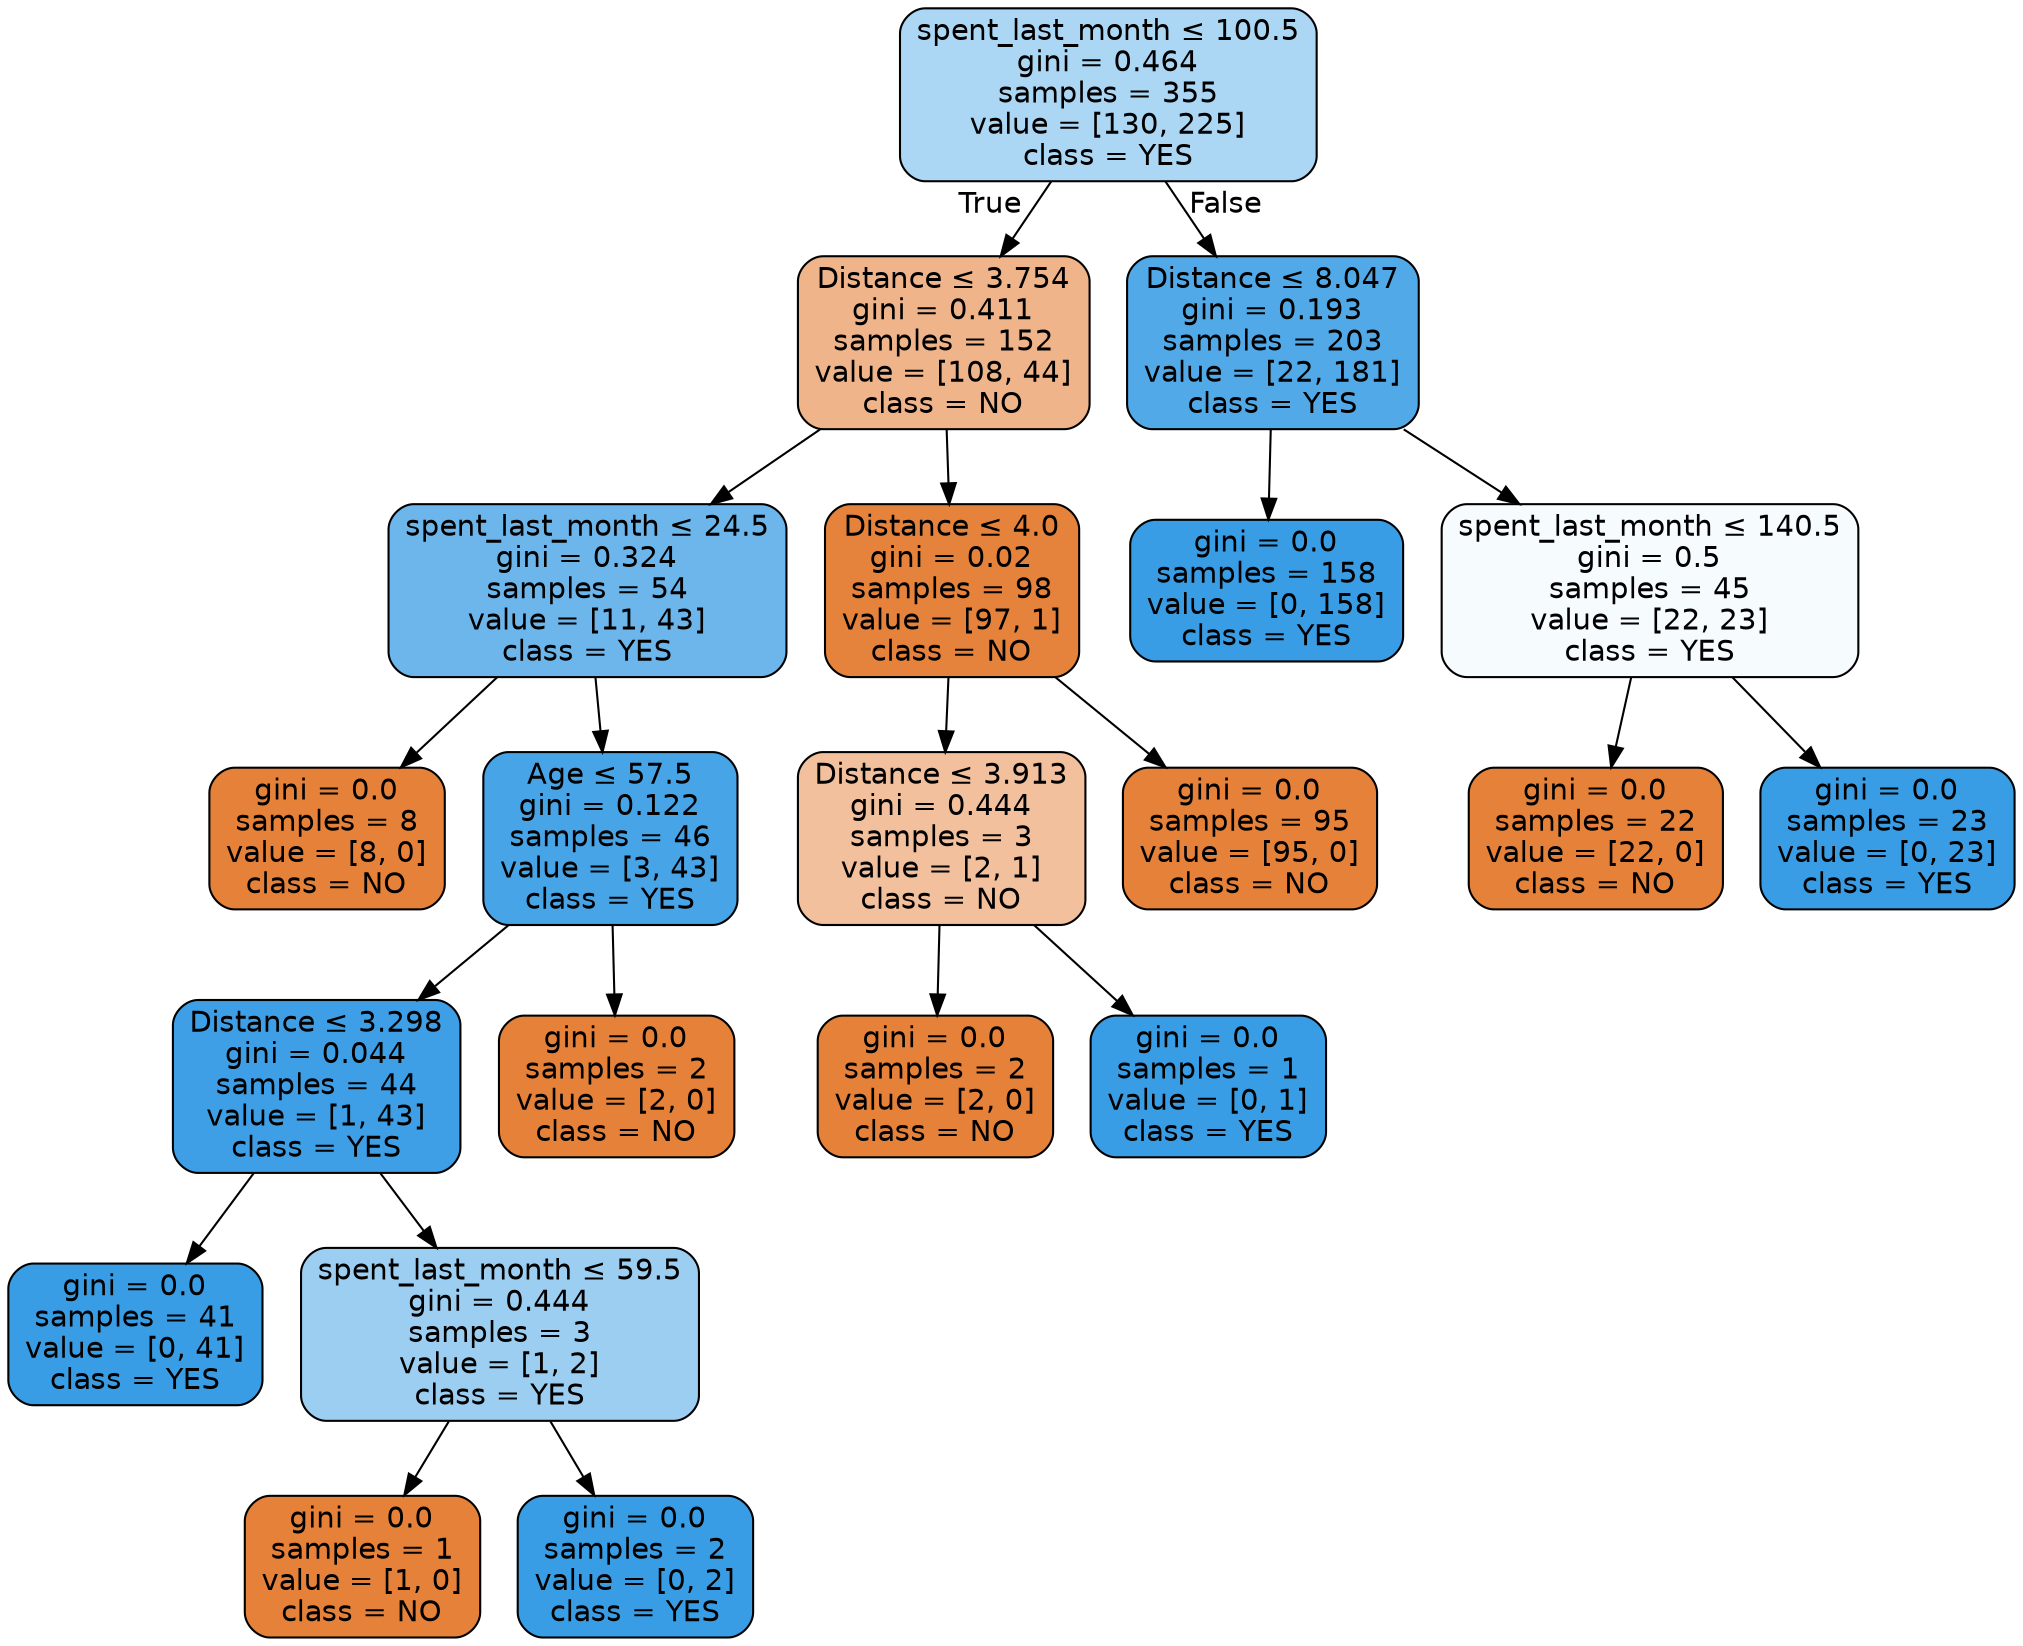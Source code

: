 digraph Tree {
node [shape=box, style="filled, rounded", color="black", fontname=helvetica] ;
edge [fontname=helvetica] ;
0 [label=<spent_last_month &le; 100.5<br/>gini = 0.464<br/>samples = 355<br/>value = [130, 225]<br/>class = YES>, fillcolor="#abd6f4"] ;
1 [label=<Distance &le; 3.754<br/>gini = 0.411<br/>samples = 152<br/>value = [108, 44]<br/>class = NO>, fillcolor="#f0b48a"] ;
0 -> 1 [labeldistance=2.5, labelangle=45, headlabel="True"] ;
2 [label=<spent_last_month &le; 24.5<br/>gini = 0.324<br/>samples = 54<br/>value = [11, 43]<br/>class = YES>, fillcolor="#6cb6ec"] ;
1 -> 2 ;
3 [label=<gini = 0.0<br/>samples = 8<br/>value = [8, 0]<br/>class = NO>, fillcolor="#e58139"] ;
2 -> 3 ;
4 [label=<Age &le; 57.5<br/>gini = 0.122<br/>samples = 46<br/>value = [3, 43]<br/>class = YES>, fillcolor="#47a4e7"] ;
2 -> 4 ;
5 [label=<Distance &le; 3.298<br/>gini = 0.044<br/>samples = 44<br/>value = [1, 43]<br/>class = YES>, fillcolor="#3e9fe6"] ;
4 -> 5 ;
6 [label=<gini = 0.0<br/>samples = 41<br/>value = [0, 41]<br/>class = YES>, fillcolor="#399de5"] ;
5 -> 6 ;
7 [label=<spent_last_month &le; 59.5<br/>gini = 0.444<br/>samples = 3<br/>value = [1, 2]<br/>class = YES>, fillcolor="#9ccef2"] ;
5 -> 7 ;
8 [label=<gini = 0.0<br/>samples = 1<br/>value = [1, 0]<br/>class = NO>, fillcolor="#e58139"] ;
7 -> 8 ;
9 [label=<gini = 0.0<br/>samples = 2<br/>value = [0, 2]<br/>class = YES>, fillcolor="#399de5"] ;
7 -> 9 ;
10 [label=<gini = 0.0<br/>samples = 2<br/>value = [2, 0]<br/>class = NO>, fillcolor="#e58139"] ;
4 -> 10 ;
11 [label=<Distance &le; 4.0<br/>gini = 0.02<br/>samples = 98<br/>value = [97, 1]<br/>class = NO>, fillcolor="#e5823b"] ;
1 -> 11 ;
12 [label=<Distance &le; 3.913<br/>gini = 0.444<br/>samples = 3<br/>value = [2, 1]<br/>class = NO>, fillcolor="#f2c09c"] ;
11 -> 12 ;
13 [label=<gini = 0.0<br/>samples = 2<br/>value = [2, 0]<br/>class = NO>, fillcolor="#e58139"] ;
12 -> 13 ;
14 [label=<gini = 0.0<br/>samples = 1<br/>value = [0, 1]<br/>class = YES>, fillcolor="#399de5"] ;
12 -> 14 ;
15 [label=<gini = 0.0<br/>samples = 95<br/>value = [95, 0]<br/>class = NO>, fillcolor="#e58139"] ;
11 -> 15 ;
16 [label=<Distance &le; 8.047<br/>gini = 0.193<br/>samples = 203<br/>value = [22, 181]<br/>class = YES>, fillcolor="#51a9e8"] ;
0 -> 16 [labeldistance=2.5, labelangle=-45, headlabel="False"] ;
17 [label=<gini = 0.0<br/>samples = 158<br/>value = [0, 158]<br/>class = YES>, fillcolor="#399de5"] ;
16 -> 17 ;
18 [label=<spent_last_month &le; 140.5<br/>gini = 0.5<br/>samples = 45<br/>value = [22, 23]<br/>class = YES>, fillcolor="#f6fbfe"] ;
16 -> 18 ;
19 [label=<gini = 0.0<br/>samples = 22<br/>value = [22, 0]<br/>class = NO>, fillcolor="#e58139"] ;
18 -> 19 ;
20 [label=<gini = 0.0<br/>samples = 23<br/>value = [0, 23]<br/>class = YES>, fillcolor="#399de5"] ;
18 -> 20 ;
}